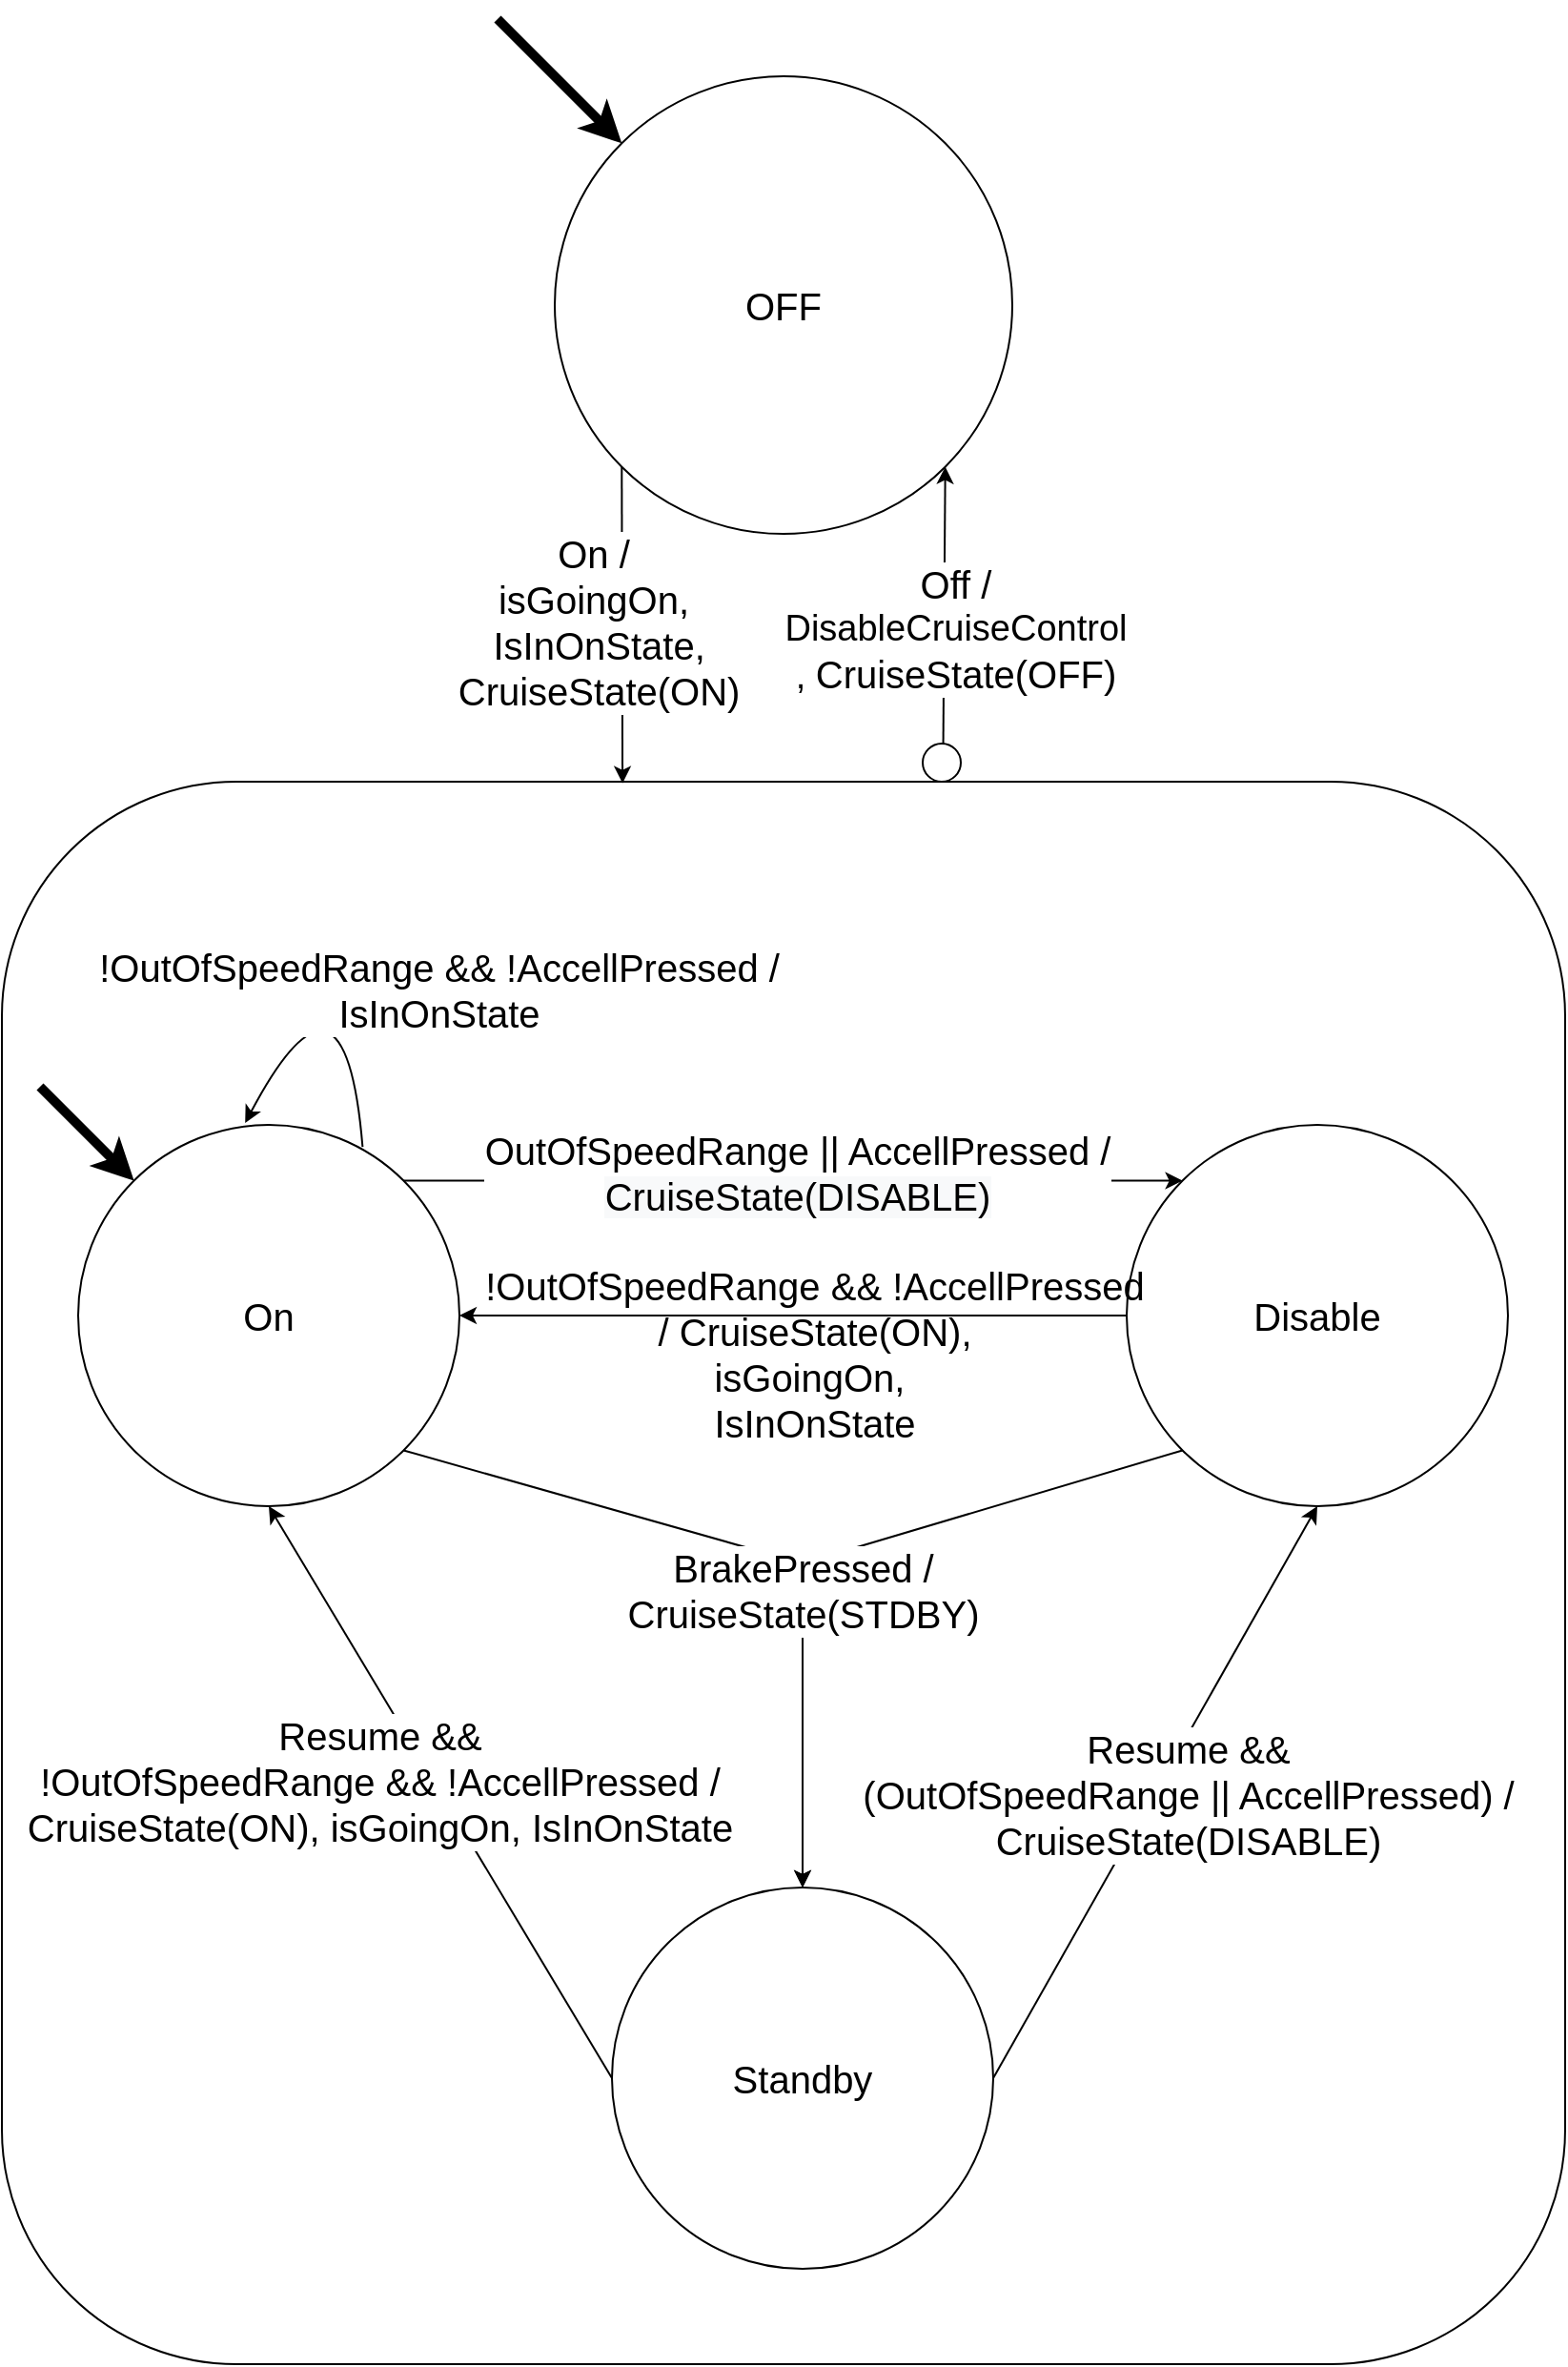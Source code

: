 <mxfile version="12.9.3" type="device"><diagram id="91iw0ECNk9jlzgcijXhq" name="Page-1"><mxGraphModel dx="593" dy="1516" grid="1" gridSize="10" guides="1" tooltips="1" connect="1" arrows="1" fold="1" page="1" pageScale="1" pageWidth="827" pageHeight="1169" math="0" shadow="0"><root><mxCell id="0"/><mxCell id="1" parent="0"/><mxCell id="_3ygYX7c-W5mQfx8QC9Y-1" value="&lt;font style=&quot;font-size: 20px&quot;&gt;On&lt;/font&gt;" style="ellipse;whiteSpace=wrap;html=1;aspect=fixed;" parent="1" vertex="1"><mxGeometry x="120" y="240" width="200" height="200" as="geometry"/></mxCell><mxCell id="_3ygYX7c-W5mQfx8QC9Y-2" value="&lt;font style=&quot;font-size: 20px&quot;&gt;Disable&lt;br&gt;&lt;/font&gt;" style="ellipse;whiteSpace=wrap;html=1;aspect=fixed;" parent="1" vertex="1"><mxGeometry x="670" y="240" width="200" height="200" as="geometry"/></mxCell><mxCell id="_3ygYX7c-W5mQfx8QC9Y-3" value="&lt;font style=&quot;font-size: 20px&quot;&gt;Standby&lt;/font&gt;" style="ellipse;whiteSpace=wrap;html=1;aspect=fixed;" parent="1" vertex="1"><mxGeometry x="400" y="640" width="200" height="200" as="geometry"/></mxCell><mxCell id="_3ygYX7c-W5mQfx8QC9Y-9" value="" style="endArrow=classic;html=1;exitX=1;exitY=0;exitDx=0;exitDy=0;entryX=0;entryY=0;entryDx=0;entryDy=0;" parent="1" source="_3ygYX7c-W5mQfx8QC9Y-1" target="_3ygYX7c-W5mQfx8QC9Y-2" edge="1"><mxGeometry width="50" height="50" relative="1" as="geometry"><mxPoint x="240" y="620" as="sourcePoint"/><mxPoint x="290" y="570" as="targetPoint"/></mxGeometry></mxCell><mxCell id="_3ygYX7c-W5mQfx8QC9Y-10" value="&lt;font style=&quot;font-size: 20px&quot;&gt;OutOfSpeedRange || AccellPressed /&lt;br&gt;&lt;span style=&quot;background-color: rgb(248 , 249 , 250)&quot;&gt;CruiseState(DISABLE)&lt;/span&gt;&lt;br&gt;&lt;/font&gt;" style="edgeLabel;html=1;align=center;verticalAlign=middle;resizable=0;points=[];" parent="_3ygYX7c-W5mQfx8QC9Y-9" vertex="1" connectable="0"><mxGeometry x="-0.105" y="5" relative="1" as="geometry"><mxPoint x="22.62" as="offset"/></mxGeometry></mxCell><mxCell id="_3ygYX7c-W5mQfx8QC9Y-11" value="" style="endArrow=classic;html=1;entryX=1;entryY=0.5;entryDx=0;entryDy=0;exitX=0;exitY=0.5;exitDx=0;exitDy=0;" parent="1" source="_3ygYX7c-W5mQfx8QC9Y-2" target="_3ygYX7c-W5mQfx8QC9Y-1" edge="1"><mxGeometry width="50" height="50" relative="1" as="geometry"><mxPoint x="240" y="620" as="sourcePoint"/><mxPoint x="290" y="570" as="targetPoint"/></mxGeometry></mxCell><mxCell id="_3ygYX7c-W5mQfx8QC9Y-12" value="&lt;font style=&quot;font-size: 20px&quot;&gt;&lt;font style=&quot;font-size: 20px&quot;&gt;!OutOfSpeedRange&amp;nbsp;&amp;amp;&amp;amp; !AccellPressed&lt;br&gt;/&amp;nbsp;&lt;/font&gt;&lt;span&gt;CruiseState(ON), &lt;br&gt;isGoingOn,&amp;nbsp;&lt;br&gt;&lt;/span&gt;IsInOnState&lt;br&gt;&lt;/font&gt;" style="edgeLabel;html=1;align=center;verticalAlign=middle;resizable=0;points=[];fontSize=20;labelBackgroundColor=none;" parent="_3ygYX7c-W5mQfx8QC9Y-11" vertex="1" connectable="0"><mxGeometry x="0.28" y="-2" relative="1" as="geometry"><mxPoint x="60" y="22" as="offset"/></mxGeometry></mxCell><mxCell id="_3ygYX7c-W5mQfx8QC9Y-13" value="" style="endArrow=classic;html=1;exitX=0;exitY=1;exitDx=0;exitDy=0;entryX=0.5;entryY=0;entryDx=0;entryDy=0;" parent="1" source="_3ygYX7c-W5mQfx8QC9Y-2" target="_3ygYX7c-W5mQfx8QC9Y-3" edge="1"><mxGeometry width="50" height="50" relative="1" as="geometry"><mxPoint x="240" y="620" as="sourcePoint"/><mxPoint x="290" y="570" as="targetPoint"/><Array as="points"><mxPoint x="500" y="470"/></Array></mxGeometry></mxCell><mxCell id="_3ygYX7c-W5mQfx8QC9Y-15" value="" style="endArrow=classic;html=1;exitX=1;exitY=1;exitDx=0;exitDy=0;entryX=0.5;entryY=0;entryDx=0;entryDy=0;" parent="1" source="_3ygYX7c-W5mQfx8QC9Y-1" target="_3ygYX7c-W5mQfx8QC9Y-3" edge="1"><mxGeometry width="50" height="50" relative="1" as="geometry"><mxPoint x="240" y="620" as="sourcePoint"/><mxPoint x="290" y="570" as="targetPoint"/><Array as="points"><mxPoint x="500" y="470"/></Array></mxGeometry></mxCell><mxCell id="ZWf76EJ3TIqIBmFpvfAN-1" value="&lt;span style=&quot;font-size: 20px&quot;&gt;BrakePressed /&lt;/span&gt;&lt;br style=&quot;font-size: 20px&quot;&gt;&lt;span style=&quot;font-size: 20px;&quot;&gt;CruiseState(STDBY)&lt;/span&gt;" style="edgeLabel;html=1;align=center;verticalAlign=middle;resizable=0;points=[];labelBackgroundColor=#ffffff;" parent="_3ygYX7c-W5mQfx8QC9Y-15" vertex="1" connectable="0"><mxGeometry x="0.702" y="3" relative="1" as="geometry"><mxPoint x="-3" y="-98.88" as="offset"/></mxGeometry></mxCell><mxCell id="_3ygYX7c-W5mQfx8QC9Y-18" value="" style="endArrow=classic;html=1;exitX=0;exitY=0.5;exitDx=0;exitDy=0;entryX=0.5;entryY=1;entryDx=0;entryDy=0;" parent="1" source="_3ygYX7c-W5mQfx8QC9Y-3" target="_3ygYX7c-W5mQfx8QC9Y-1" edge="1"><mxGeometry width="50" height="50" relative="1" as="geometry"><mxPoint x="240" y="620" as="sourcePoint"/><mxPoint x="290" y="570" as="targetPoint"/></mxGeometry></mxCell><mxCell id="_3ygYX7c-W5mQfx8QC9Y-19" value="&lt;font style=&quot;font-size: 20px&quot;&gt;Resume &amp;amp;&amp;amp;&lt;br&gt;!OutOfSpeedRange&amp;nbsp;&amp;amp;&amp;amp; !AccellPressed /&lt;br&gt;&lt;span style=&quot;&quot;&gt;CruiseState(ON), isGoingOn,&amp;nbsp;&lt;/span&gt;IsInOnState&lt;br&gt;&lt;/font&gt;" style="edgeLabel;html=1;align=center;verticalAlign=middle;resizable=0;points=[];labelBackgroundColor=#ffffff;" parent="_3ygYX7c-W5mQfx8QC9Y-18" vertex="1" connectable="0"><mxGeometry x="0.146" y="-2" relative="1" as="geometry"><mxPoint x="-21.24" y="16.46" as="offset"/></mxGeometry></mxCell><mxCell id="_3ygYX7c-W5mQfx8QC9Y-20" value="" style="endArrow=classic;html=1;entryX=0.5;entryY=1;entryDx=0;entryDy=0;exitX=1;exitY=0.5;exitDx=0;exitDy=0;" parent="1" source="_3ygYX7c-W5mQfx8QC9Y-3" target="_3ygYX7c-W5mQfx8QC9Y-2" edge="1"><mxGeometry width="50" height="50" relative="1" as="geometry"><mxPoint x="170" y="600" as="sourcePoint"/><mxPoint x="220" y="550" as="targetPoint"/></mxGeometry></mxCell><mxCell id="_3ygYX7c-W5mQfx8QC9Y-22" value="&lt;font style=&quot;font-size: 20px&quot;&gt;Resume &amp;amp;&amp;amp;&lt;br&gt;(OutOfSpeedRange&amp;nbsp;|| AccellPressed) /&lt;br&gt;&lt;span style=&quot;&quot;&gt;CruiseState(DISABLE)&lt;/span&gt;&lt;br&gt;&lt;/font&gt;" style="edgeLabel;html=1;align=center;verticalAlign=middle;resizable=0;points=[];labelBackgroundColor=#ffffff;" parent="_3ygYX7c-W5mQfx8QC9Y-20" vertex="1" connectable="0"><mxGeometry x="0.118" y="-6" relative="1" as="geometry"><mxPoint x="1.51" y="16" as="offset"/></mxGeometry></mxCell><mxCell id="_3ygYX7c-W5mQfx8QC9Y-23" value="" style="endArrow=classic;html=1;entryX=0;entryY=0;entryDx=0;entryDy=0;strokeWidth=5;" parent="1" target="_3ygYX7c-W5mQfx8QC9Y-1" edge="1"><mxGeometry width="50" height="50" relative="1" as="geometry"><mxPoint x="100" y="220" as="sourcePoint"/><mxPoint x="380" y="450" as="targetPoint"/></mxGeometry></mxCell><mxCell id="eqVNMfnow2vTFSMa0V6X-1" value="" style="curved=1;endArrow=classic;html=1;exitX=0.746;exitY=0.058;exitDx=0;exitDy=0;entryX=0.438;entryY=-0.005;entryDx=0;entryDy=0;exitPerimeter=0;entryPerimeter=0;" parent="1" source="_3ygYX7c-W5mQfx8QC9Y-1" target="_3ygYX7c-W5mQfx8QC9Y-1" edge="1"><mxGeometry width="50" height="50" relative="1" as="geometry"><mxPoint x="300" y="410" as="sourcePoint"/><mxPoint x="350" y="360" as="targetPoint"/><Array as="points"><mxPoint x="260" y="140"/></Array></mxGeometry></mxCell><mxCell id="eqVNMfnow2vTFSMa0V6X-2" value="&lt;span style=&quot;font-size: 20px&quot;&gt;!OutOfSpeedRange&amp;nbsp;&amp;amp;&amp;amp; !AccellPressed /&lt;br&gt;IsInOnState&lt;/span&gt;" style="edgeLabel;html=1;align=center;verticalAlign=middle;resizable=0;points=[];" parent="eqVNMfnow2vTFSMa0V6X-1" vertex="1" connectable="0"><mxGeometry x="-0.455" y="-22" relative="1" as="geometry"><mxPoint x="22.72" y="-19.85" as="offset"/></mxGeometry></mxCell><mxCell id="pD0VTaGWaSQfAoPME2Kg-1" value="" style="rounded=1;whiteSpace=wrap;html=1;fillColor=none;" vertex="1" parent="1"><mxGeometry x="80" y="60" width="820" height="830" as="geometry"/></mxCell><mxCell id="pD0VTaGWaSQfAoPME2Kg-6" value="&lt;span style=&quot;font-size: 20px&quot;&gt;OFF&lt;/span&gt;" style="ellipse;whiteSpace=wrap;html=1;aspect=fixed;" vertex="1" parent="1"><mxGeometry x="370" y="-310" width="240" height="240" as="geometry"/></mxCell><mxCell id="pD0VTaGWaSQfAoPME2Kg-7" value="" style="endArrow=classic;html=1;entryX=0;entryY=0;entryDx=0;entryDy=0;strokeWidth=5;" edge="1" parent="1" target="pD0VTaGWaSQfAoPME2Kg-6"><mxGeometry width="50" height="50" relative="1" as="geometry"><mxPoint x="340" y="-340" as="sourcePoint"/><mxPoint x="670" y="-180" as="targetPoint"/></mxGeometry></mxCell><mxCell id="pD0VTaGWaSQfAoPME2Kg-10" value="" style="endArrow=classic;html=1;entryX=0.397;entryY=0.001;entryDx=0;entryDy=0;exitX=0;exitY=1;exitDx=0;exitDy=0;entryPerimeter=0;" edge="1" parent="1" source="pD0VTaGWaSQfAoPME2Kg-6" target="pD0VTaGWaSQfAoPME2Kg-1"><mxGeometry width="50" height="50" relative="1" as="geometry"><mxPoint x="294.853" y="29.147" as="sourcePoint"/><mxPoint x="555.147" y="29.147" as="targetPoint"/></mxGeometry></mxCell><mxCell id="pD0VTaGWaSQfAoPME2Kg-11" value="&lt;font style=&quot;font-size: 20px&quot;&gt;On /&lt;br&gt;&lt;/font&gt;&lt;span style=&quot;font-size: 20px;&quot;&gt;isGoingO&lt;/span&gt;&lt;font style=&quot;font-size: 20px&quot;&gt;&lt;span style=&quot;&quot;&gt;n,&lt;br&gt;&amp;nbsp;&lt;/span&gt;IsInOnState,&lt;br&gt;&amp;nbsp;&lt;span style=&quot;&quot;&gt;Cruise&lt;/span&gt;&lt;/font&gt;&lt;span style=&quot;font-size: 20px;&quot;&gt;State(ON)&lt;/span&gt;" style="edgeLabel;html=1;align=center;verticalAlign=middle;resizable=0;points=[];labelBackgroundColor=#ffffff;" vertex="1" connectable="0" parent="pD0VTaGWaSQfAoPME2Kg-10"><mxGeometry x="0.128" y="-3" relative="1" as="geometry"><mxPoint x="-12.37" y="-12.15" as="offset"/></mxGeometry></mxCell><mxCell id="pD0VTaGWaSQfAoPME2Kg-12" value="" style="endArrow=classic;html=1;entryX=1;entryY=1;entryDx=0;entryDy=0;exitX=0.602;exitY=-0.001;exitDx=0;exitDy=0;exitPerimeter=0;" edge="1" parent="1" source="pD0VTaGWaSQfAoPME2Kg-1" target="pD0VTaGWaSQfAoPME2Kg-6"><mxGeometry width="50" height="50" relative="1" as="geometry"><mxPoint x="750" y="-10" as="sourcePoint"/><mxPoint x="478.853" y="4.853" as="targetPoint"/></mxGeometry></mxCell><mxCell id="pD0VTaGWaSQfAoPME2Kg-13" value="&lt;font style=&quot;font-size: 20px&quot;&gt;&lt;font style=&quot;font-size: 20px&quot;&gt;Off /&lt;br&gt;&lt;/font&gt;&lt;/font&gt;&lt;span style=&quot;font-size: 19px&quot;&gt;DisableCruiseControl&lt;br&gt;,&amp;nbsp;&lt;/span&gt;&lt;span style=&quot;font-size: 20px;&quot;&gt;CruiseState(OFF)&lt;/span&gt;" style="edgeLabel;html=1;align=center;verticalAlign=middle;resizable=0;points=[];labelBackgroundColor=#ffffff;" vertex="1" connectable="0" parent="pD0VTaGWaSQfAoPME2Kg-12"><mxGeometry x="-0.128" y="-2" relative="1" as="geometry"><mxPoint x="3.83" y="-7.76" as="offset"/></mxGeometry></mxCell><mxCell id="pD0VTaGWaSQfAoPME2Kg-14" value="" style="ellipse;whiteSpace=wrap;html=1;aspect=fixed;rounded=1;fillColor=#ffffff;fontSize=14;" vertex="1" parent="1"><mxGeometry x="563" y="40" width="20" height="20" as="geometry"/></mxCell></root></mxGraphModel></diagram></mxfile>